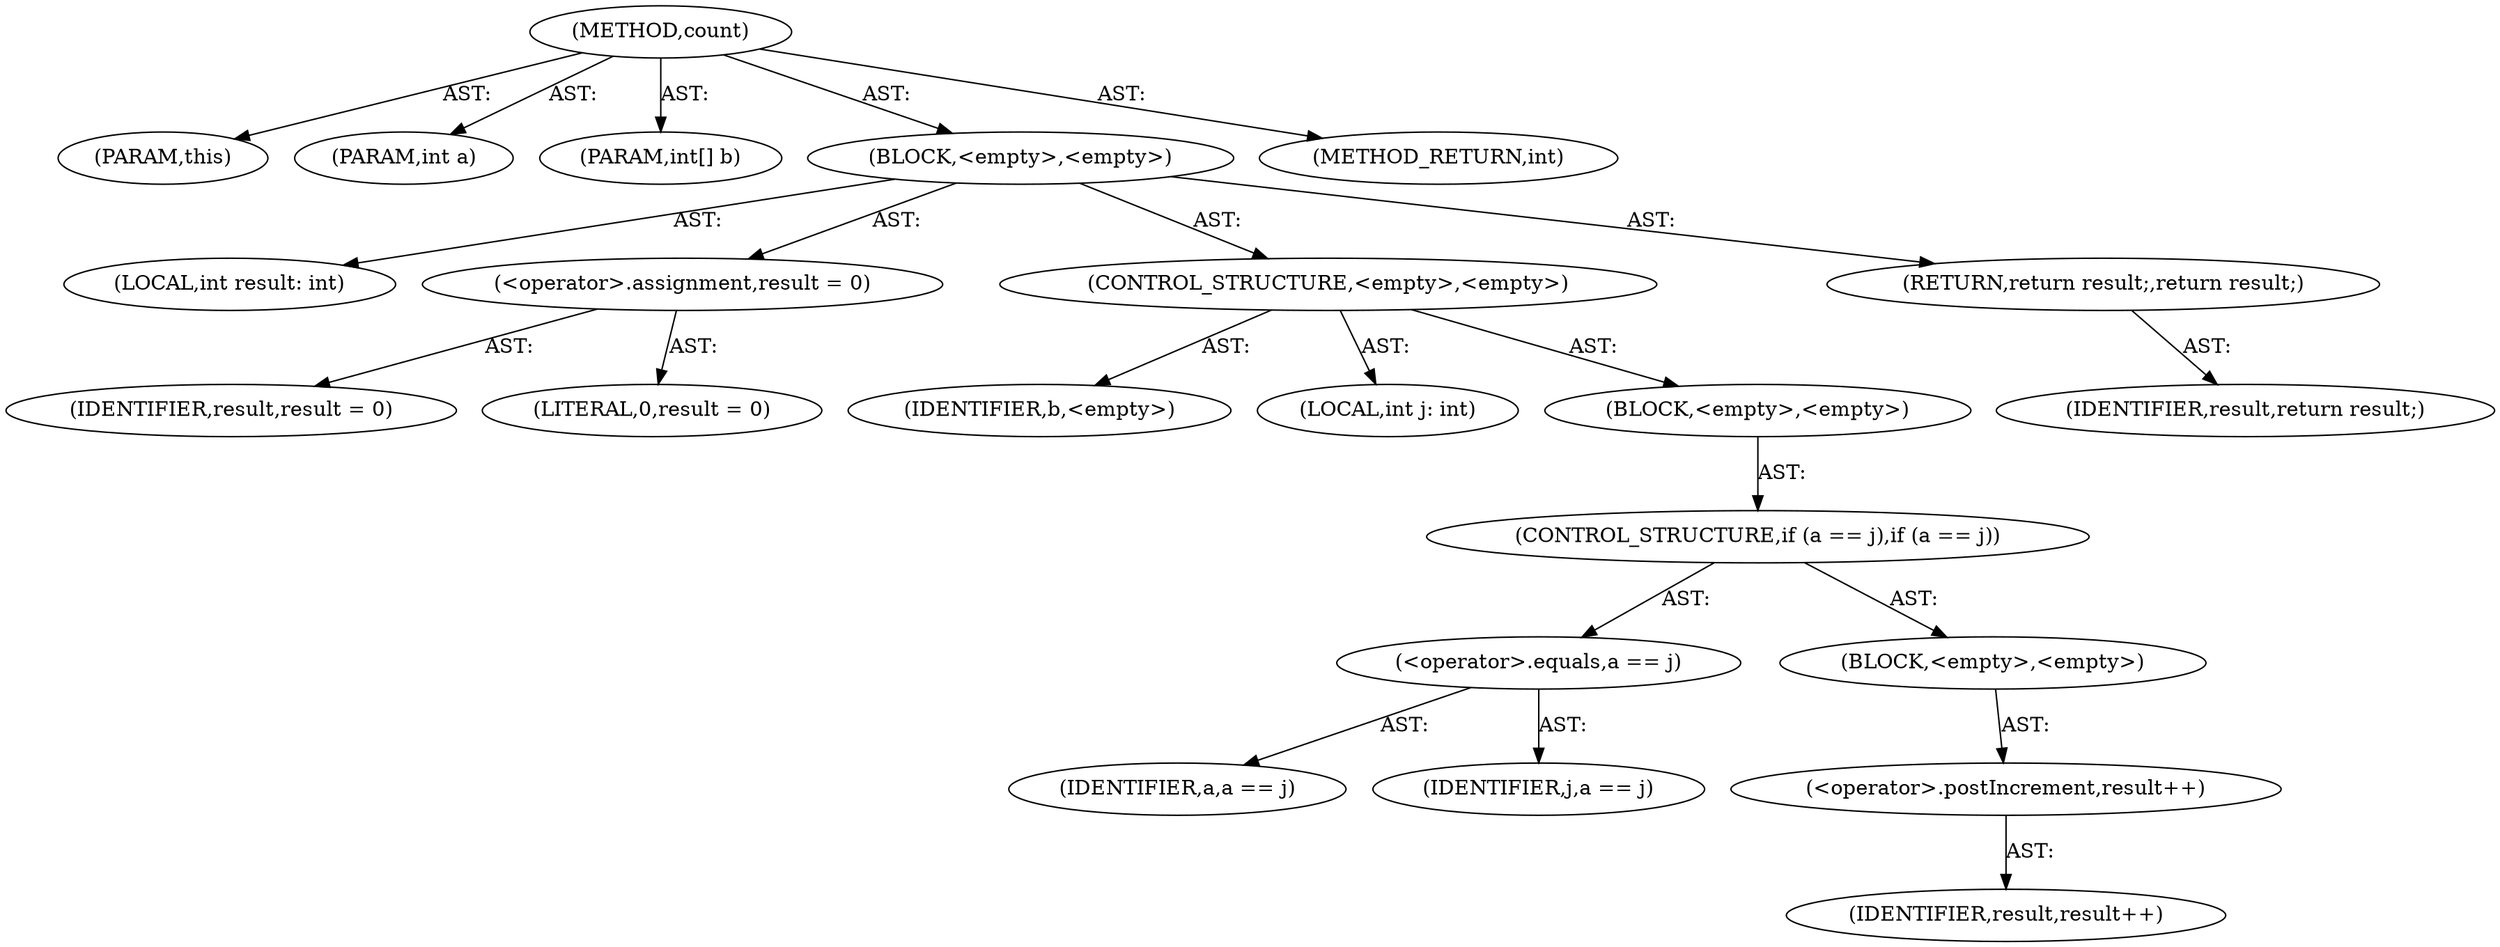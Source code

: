 digraph "count" {  
"1000101" [label = "(METHOD,count)" ]
"1000102" [label = "(PARAM,this)" ]
"1000103" [label = "(PARAM,int a)" ]
"1000104" [label = "(PARAM,int[] b)" ]
"1000105" [label = "(BLOCK,<empty>,<empty>)" ]
"1000106" [label = "(LOCAL,int result: int)" ]
"1000107" [label = "(<operator>.assignment,result = 0)" ]
"1000108" [label = "(IDENTIFIER,result,result = 0)" ]
"1000109" [label = "(LITERAL,0,result = 0)" ]
"1000110" [label = "(CONTROL_STRUCTURE,<empty>,<empty>)" ]
"1000111" [label = "(IDENTIFIER,b,<empty>)" ]
"1000112" [label = "(LOCAL,int j: int)" ]
"1000113" [label = "(BLOCK,<empty>,<empty>)" ]
"1000114" [label = "(CONTROL_STRUCTURE,if (a == j),if (a == j))" ]
"1000115" [label = "(<operator>.equals,a == j)" ]
"1000116" [label = "(IDENTIFIER,a,a == j)" ]
"1000117" [label = "(IDENTIFIER,j,a == j)" ]
"1000118" [label = "(BLOCK,<empty>,<empty>)" ]
"1000119" [label = "(<operator>.postIncrement,result++)" ]
"1000120" [label = "(IDENTIFIER,result,result++)" ]
"1000121" [label = "(RETURN,return result;,return result;)" ]
"1000122" [label = "(IDENTIFIER,result,return result;)" ]
"1000123" [label = "(METHOD_RETURN,int)" ]
  "1000101" -> "1000102" [ label = "AST: "] 
  "1000101" -> "1000103" [ label = "AST: "] 
  "1000101" -> "1000104" [ label = "AST: "] 
  "1000101" -> "1000105" [ label = "AST: "] 
  "1000101" -> "1000123" [ label = "AST: "] 
  "1000105" -> "1000106" [ label = "AST: "] 
  "1000105" -> "1000107" [ label = "AST: "] 
  "1000105" -> "1000110" [ label = "AST: "] 
  "1000105" -> "1000121" [ label = "AST: "] 
  "1000107" -> "1000108" [ label = "AST: "] 
  "1000107" -> "1000109" [ label = "AST: "] 
  "1000110" -> "1000111" [ label = "AST: "] 
  "1000110" -> "1000112" [ label = "AST: "] 
  "1000110" -> "1000113" [ label = "AST: "] 
  "1000113" -> "1000114" [ label = "AST: "] 
  "1000114" -> "1000115" [ label = "AST: "] 
  "1000114" -> "1000118" [ label = "AST: "] 
  "1000115" -> "1000116" [ label = "AST: "] 
  "1000115" -> "1000117" [ label = "AST: "] 
  "1000118" -> "1000119" [ label = "AST: "] 
  "1000119" -> "1000120" [ label = "AST: "] 
  "1000121" -> "1000122" [ label = "AST: "] 
}
